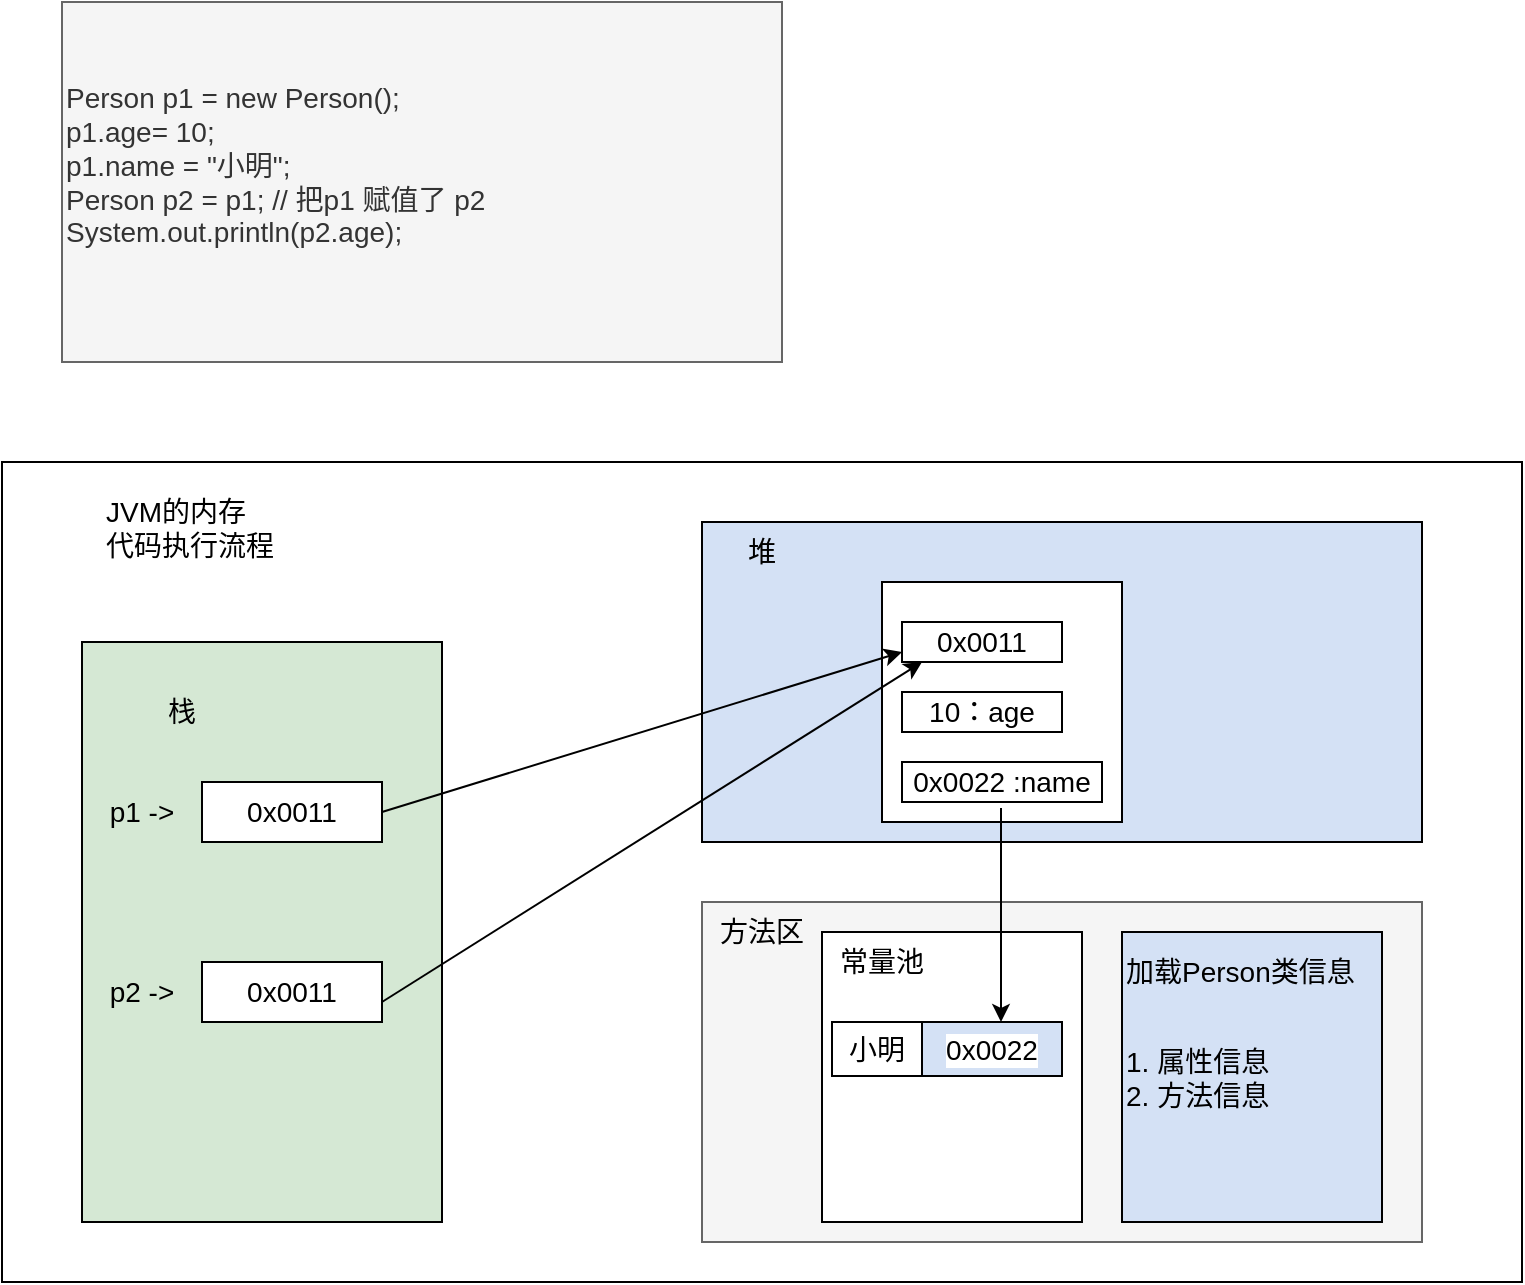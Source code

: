 <mxfile version="15.9.6" type="github">
  <diagram id="hRqkMs_Hn2TUc8GcfhiR" name="第 1 页">
    <mxGraphModel dx="1422" dy="794" grid="1" gridSize="10" guides="1" tooltips="1" connect="1" arrows="1" fold="1" page="1" pageScale="1" pageWidth="827" pageHeight="1169" math="0" shadow="0">
      <root>
        <mxCell id="0" />
        <mxCell id="1" parent="0" />
        <mxCell id="gPQt2GjRBNwFNfmfWl5W-1" value="&lt;div style=&quot;font-size: 14px&quot;&gt;&lt;font style=&quot;font-size: 14px&quot;&gt;Person p1 = new Person();&lt;/font&gt;&lt;/div&gt;&lt;div style=&quot;font-size: 14px&quot;&gt;&lt;span&gt;&lt;font style=&quot;font-size: 14px&quot;&gt;p1.age= 10;&lt;/font&gt;&lt;/span&gt;&lt;/div&gt;&lt;div style=&quot;font-size: 14px&quot;&gt;&lt;span&gt;&lt;font style=&quot;font-size: 14px&quot;&gt;p1.name = &quot;小明&quot;;&lt;/font&gt;&lt;/span&gt;&lt;/div&gt;&lt;div style=&quot;font-size: 14px&quot;&gt;&lt;font style=&quot;font-size: 14px&quot;&gt;Person p2 = p1; // 把p1 赋值了 p2&amp;nbsp;&lt;/font&gt;&lt;/div&gt;&lt;div style=&quot;font-size: 14px&quot;&gt;&lt;font style=&quot;font-size: 14px&quot;&gt;System.out.println(p2.age);&lt;/font&gt;&lt;/div&gt;&lt;div style=&quot;font-size: 14px&quot;&gt;&lt;font style=&quot;font-size: 14px&quot;&gt;&lt;br&gt;&lt;/font&gt;&lt;/div&gt;" style="text;html=1;strokeColor=#666666;fillColor=#f5f5f5;align=left;verticalAlign=middle;whiteSpace=wrap;rounded=0;fontColor=#333333;" vertex="1" parent="1">
          <mxGeometry x="70" width="360" height="180" as="geometry" />
        </mxCell>
        <mxCell id="gPQt2GjRBNwFNfmfWl5W-2" value="" style="rounded=0;whiteSpace=wrap;html=1;fontSize=14;" vertex="1" parent="1">
          <mxGeometry x="40" y="230" width="760" height="410" as="geometry" />
        </mxCell>
        <mxCell id="gPQt2GjRBNwFNfmfWl5W-3" value="" style="rounded=0;whiteSpace=wrap;html=1;fontSize=14;fillColor=#D5E8D4;" vertex="1" parent="1">
          <mxGeometry x="80" y="320" width="180" height="290" as="geometry" />
        </mxCell>
        <mxCell id="gPQt2GjRBNwFNfmfWl5W-5" value="" style="rounded=0;whiteSpace=wrap;html=1;fontSize=14;fillColor=#D4E1F5;" vertex="1" parent="1">
          <mxGeometry x="390" y="260" width="360" height="160" as="geometry" />
        </mxCell>
        <mxCell id="gPQt2GjRBNwFNfmfWl5W-6" value="" style="rounded=0;whiteSpace=wrap;html=1;fontSize=14;fillColor=#f5f5f5;fontColor=#333333;strokeColor=#666666;" vertex="1" parent="1">
          <mxGeometry x="390" y="450" width="360" height="170" as="geometry" />
        </mxCell>
        <mxCell id="gPQt2GjRBNwFNfmfWl5W-8" value="JVM的内存&lt;br&gt;代码执行流程&lt;br&gt;" style="text;html=1;strokeColor=none;fillColor=none;align=left;verticalAlign=top;whiteSpace=wrap;rounded=0;fontSize=14;" vertex="1" parent="1">
          <mxGeometry x="90" y="240" width="100" height="40" as="geometry" />
        </mxCell>
        <mxCell id="gPQt2GjRBNwFNfmfWl5W-9" value="栈" style="text;html=1;strokeColor=none;fillColor=none;align=center;verticalAlign=middle;whiteSpace=wrap;rounded=0;fontSize=14;" vertex="1" parent="1">
          <mxGeometry x="100" y="340" width="60" height="30" as="geometry" />
        </mxCell>
        <mxCell id="gPQt2GjRBNwFNfmfWl5W-11" value="0x0011" style="rounded=0;whiteSpace=wrap;html=1;fontSize=14;" vertex="1" parent="1">
          <mxGeometry x="140" y="390" width="90" height="30" as="geometry" />
        </mxCell>
        <mxCell id="gPQt2GjRBNwFNfmfWl5W-13" value="p1 -&amp;gt;" style="text;html=1;strokeColor=none;fillColor=none;align=center;verticalAlign=middle;whiteSpace=wrap;rounded=0;fontSize=14;" vertex="1" parent="1">
          <mxGeometry x="80" y="390" width="60" height="30" as="geometry" />
        </mxCell>
        <mxCell id="gPQt2GjRBNwFNfmfWl5W-14" value="p2 -&amp;gt;" style="text;html=1;strokeColor=none;fillColor=none;align=center;verticalAlign=middle;whiteSpace=wrap;rounded=0;fontSize=14;" vertex="1" parent="1">
          <mxGeometry x="80" y="480" width="60" height="30" as="geometry" />
        </mxCell>
        <mxCell id="gPQt2GjRBNwFNfmfWl5W-16" value="0x0011" style="rounded=0;whiteSpace=wrap;html=1;fontSize=14;" vertex="1" parent="1">
          <mxGeometry x="140" y="480" width="90" height="30" as="geometry" />
        </mxCell>
        <mxCell id="gPQt2GjRBNwFNfmfWl5W-17" value="堆" style="text;html=1;strokeColor=none;fillColor=none;align=center;verticalAlign=middle;whiteSpace=wrap;rounded=0;fontSize=14;" vertex="1" parent="1">
          <mxGeometry x="390" y="260" width="60" height="30" as="geometry" />
        </mxCell>
        <mxCell id="gPQt2GjRBNwFNfmfWl5W-46" style="edgeStyle=orthogonalEdgeStyle;rounded=0;jumpStyle=sharp;orthogonalLoop=1;jettySize=auto;html=1;exitX=0;exitY=0.25;exitDx=0;exitDy=0;entryX=0;entryY=0.25;entryDx=0;entryDy=0;fontSize=14;endArrow=classic;endFill=1;strokeWidth=1;" edge="1" parent="1" source="gPQt2GjRBNwFNfmfWl5W-18" target="gPQt2GjRBNwFNfmfWl5W-21">
          <mxGeometry relative="1" as="geometry" />
        </mxCell>
        <mxCell id="gPQt2GjRBNwFNfmfWl5W-18" value="" style="rounded=0;whiteSpace=wrap;html=1;fontSize=14;" vertex="1" parent="1">
          <mxGeometry x="480" y="290" width="120" height="120" as="geometry" />
        </mxCell>
        <mxCell id="gPQt2GjRBNwFNfmfWl5W-19" value="方法区&lt;br&gt;" style="text;html=1;strokeColor=none;fillColor=none;align=center;verticalAlign=middle;whiteSpace=wrap;rounded=0;fontSize=14;" vertex="1" parent="1">
          <mxGeometry x="390" y="450" width="60" height="30" as="geometry" />
        </mxCell>
        <mxCell id="gPQt2GjRBNwFNfmfWl5W-21" value="0x0011" style="rounded=0;whiteSpace=wrap;html=1;fontSize=14;" vertex="1" parent="1">
          <mxGeometry x="490" y="310" width="80" height="20" as="geometry" />
        </mxCell>
        <mxCell id="gPQt2GjRBNwFNfmfWl5W-23" value="10：age" style="rounded=0;whiteSpace=wrap;html=1;fontSize=14;" vertex="1" parent="1">
          <mxGeometry x="490" y="345" width="80" height="20" as="geometry" />
        </mxCell>
        <mxCell id="gPQt2GjRBNwFNfmfWl5W-24" value="0x0022 :name" style="rounded=0;whiteSpace=wrap;html=1;fontSize=14;" vertex="1" parent="1">
          <mxGeometry x="490" y="380" width="100" height="20" as="geometry" />
        </mxCell>
        <mxCell id="gPQt2GjRBNwFNfmfWl5W-25" value="" style="rounded=0;whiteSpace=wrap;html=1;fontSize=14;" vertex="1" parent="1">
          <mxGeometry x="450" y="465" width="130" height="145" as="geometry" />
        </mxCell>
        <mxCell id="gPQt2GjRBNwFNfmfWl5W-26" value="" style="rounded=0;whiteSpace=wrap;html=1;fontSize=14;labelBackgroundColor=default;fillColor=#D4E1F5;" vertex="1" parent="1">
          <mxGeometry x="600" y="465" width="130" height="145" as="geometry" />
        </mxCell>
        <mxCell id="gPQt2GjRBNwFNfmfWl5W-27" value="加载Person类信息" style="text;html=1;strokeColor=none;fillColor=none;align=left;verticalAlign=middle;whiteSpace=wrap;rounded=0;fontSize=14;" vertex="1" parent="1">
          <mxGeometry x="600" y="470" width="120" height="30" as="geometry" />
        </mxCell>
        <mxCell id="gPQt2GjRBNwFNfmfWl5W-28" value="1. 属性信息&lt;br&gt;2. 方法信息" style="text;html=1;strokeColor=none;fillColor=none;align=left;verticalAlign=middle;whiteSpace=wrap;rounded=0;fontSize=14;" vertex="1" parent="1">
          <mxGeometry x="600" y="523" width="110" height="30" as="geometry" />
        </mxCell>
        <mxCell id="gPQt2GjRBNwFNfmfWl5W-29" value="常量池" style="text;html=1;strokeColor=none;fillColor=none;align=center;verticalAlign=middle;whiteSpace=wrap;rounded=0;labelBackgroundColor=default;fontSize=14;" vertex="1" parent="1">
          <mxGeometry x="450" y="465" width="60" height="30" as="geometry" />
        </mxCell>
        <mxCell id="gPQt2GjRBNwFNfmfWl5W-30" value="小明" style="rounded=0;whiteSpace=wrap;html=1;labelBackgroundColor=default;fontSize=14;fillColor=#FFFFFF;" vertex="1" parent="1">
          <mxGeometry x="455" y="510" width="45" height="27" as="geometry" />
        </mxCell>
        <mxCell id="gPQt2GjRBNwFNfmfWl5W-31" value="0x0022" style="rounded=0;whiteSpace=wrap;html=1;labelBackgroundColor=default;fontSize=14;fillColor=#D4E1F5;" vertex="1" parent="1">
          <mxGeometry x="500" y="510" width="70" height="27" as="geometry" />
        </mxCell>
        <mxCell id="gPQt2GjRBNwFNfmfWl5W-44" value="" style="endArrow=classic;html=1;rounded=0;fontSize=14;strokeWidth=1;jumpStyle=sharp;" edge="1" parent="1">
          <mxGeometry width="50" height="50" relative="1" as="geometry">
            <mxPoint x="539.5" y="403" as="sourcePoint" />
            <mxPoint x="539.5" y="510" as="targetPoint" />
          </mxGeometry>
        </mxCell>
        <mxCell id="gPQt2GjRBNwFNfmfWl5W-51" value="" style="endArrow=classic;html=1;rounded=0;fontSize=14;strokeWidth=1;jumpStyle=sharp;entryX=0;entryY=0.75;entryDx=0;entryDy=0;exitX=1;exitY=0.5;exitDx=0;exitDy=0;" edge="1" parent="1" source="gPQt2GjRBNwFNfmfWl5W-11" target="gPQt2GjRBNwFNfmfWl5W-21">
          <mxGeometry width="50" height="50" relative="1" as="geometry">
            <mxPoint x="260" y="410" as="sourcePoint" />
            <mxPoint x="310" y="360" as="targetPoint" />
          </mxGeometry>
        </mxCell>
        <mxCell id="gPQt2GjRBNwFNfmfWl5W-52" value="" style="endArrow=classic;html=1;rounded=0;fontSize=14;strokeWidth=1;jumpStyle=sharp;entryX=0.125;entryY=1;entryDx=0;entryDy=0;entryPerimeter=0;" edge="1" parent="1" target="gPQt2GjRBNwFNfmfWl5W-21">
          <mxGeometry width="50" height="50" relative="1" as="geometry">
            <mxPoint x="230" y="500" as="sourcePoint" />
            <mxPoint x="280" y="450" as="targetPoint" />
          </mxGeometry>
        </mxCell>
      </root>
    </mxGraphModel>
  </diagram>
</mxfile>
